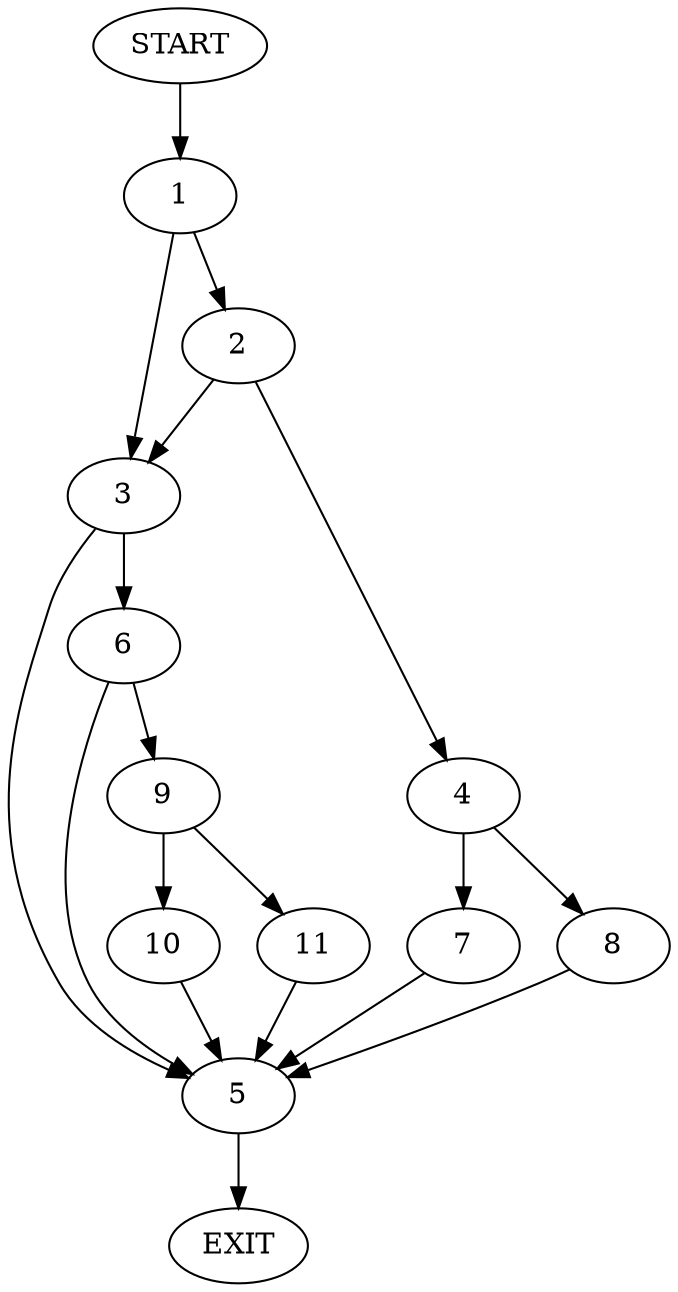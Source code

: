 digraph {
0 [label="START"]
12 [label="EXIT"]
0 -> 1
1 -> 2
1 -> 3
2 -> 4
2 -> 3
3 -> 5
3 -> 6
4 -> 7
4 -> 8
7 -> 5
8 -> 5
5 -> 12
6 -> 5
6 -> 9
9 -> 10
9 -> 11
11 -> 5
10 -> 5
}
